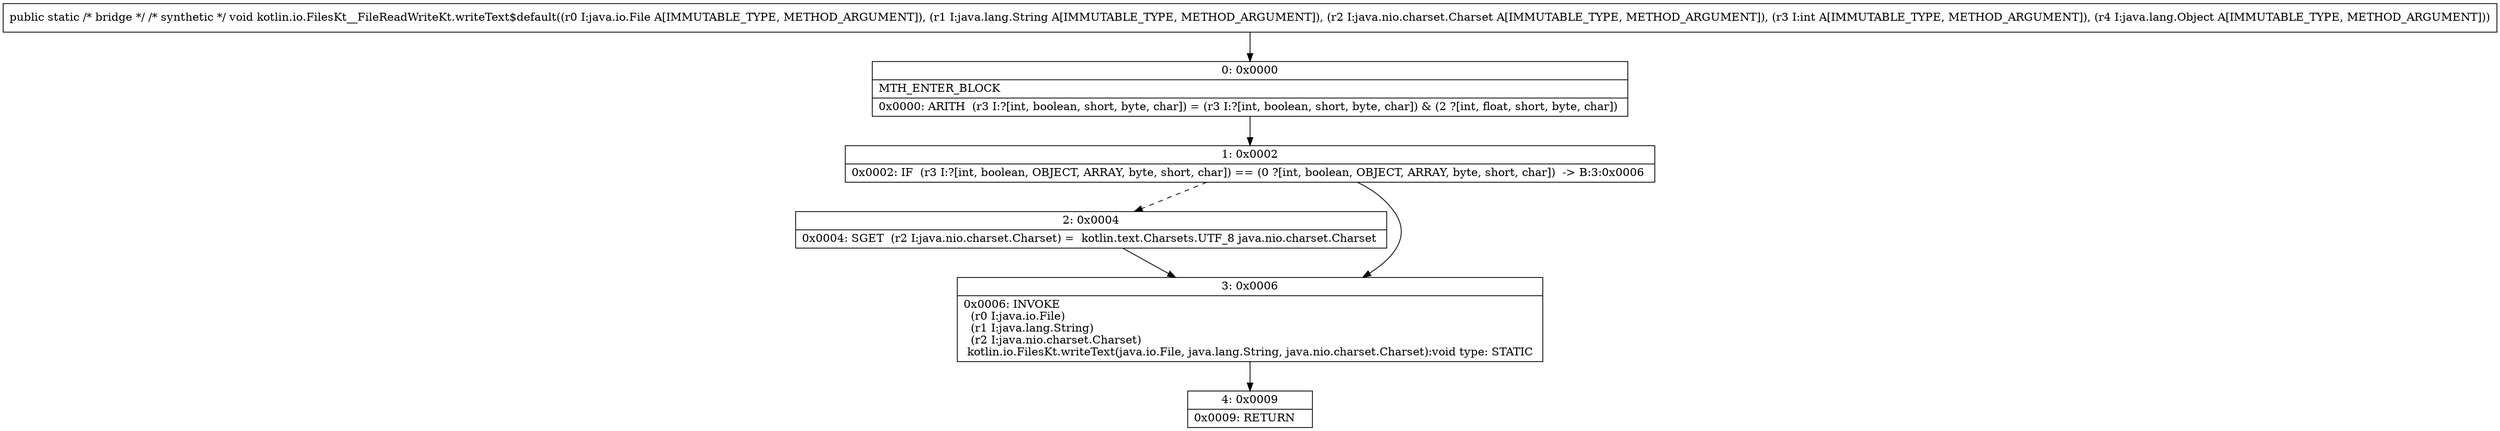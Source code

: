 digraph "CFG forkotlin.io.FilesKt__FileReadWriteKt.writeText$default(Ljava\/io\/File;Ljava\/lang\/String;Ljava\/nio\/charset\/Charset;ILjava\/lang\/Object;)V" {
Node_0 [shape=record,label="{0\:\ 0x0000|MTH_ENTER_BLOCK\l|0x0000: ARITH  (r3 I:?[int, boolean, short, byte, char]) = (r3 I:?[int, boolean, short, byte, char]) & (2 ?[int, float, short, byte, char]) \l}"];
Node_1 [shape=record,label="{1\:\ 0x0002|0x0002: IF  (r3 I:?[int, boolean, OBJECT, ARRAY, byte, short, char]) == (0 ?[int, boolean, OBJECT, ARRAY, byte, short, char])  \-\> B:3:0x0006 \l}"];
Node_2 [shape=record,label="{2\:\ 0x0004|0x0004: SGET  (r2 I:java.nio.charset.Charset) =  kotlin.text.Charsets.UTF_8 java.nio.charset.Charset \l}"];
Node_3 [shape=record,label="{3\:\ 0x0006|0x0006: INVOKE  \l  (r0 I:java.io.File)\l  (r1 I:java.lang.String)\l  (r2 I:java.nio.charset.Charset)\l kotlin.io.FilesKt.writeText(java.io.File, java.lang.String, java.nio.charset.Charset):void type: STATIC \l}"];
Node_4 [shape=record,label="{4\:\ 0x0009|0x0009: RETURN   \l}"];
MethodNode[shape=record,label="{public static \/* bridge *\/ \/* synthetic *\/ void kotlin.io.FilesKt__FileReadWriteKt.writeText$default((r0 I:java.io.File A[IMMUTABLE_TYPE, METHOD_ARGUMENT]), (r1 I:java.lang.String A[IMMUTABLE_TYPE, METHOD_ARGUMENT]), (r2 I:java.nio.charset.Charset A[IMMUTABLE_TYPE, METHOD_ARGUMENT]), (r3 I:int A[IMMUTABLE_TYPE, METHOD_ARGUMENT]), (r4 I:java.lang.Object A[IMMUTABLE_TYPE, METHOD_ARGUMENT])) }"];
MethodNode -> Node_0;
Node_0 -> Node_1;
Node_1 -> Node_2[style=dashed];
Node_1 -> Node_3;
Node_2 -> Node_3;
Node_3 -> Node_4;
}

